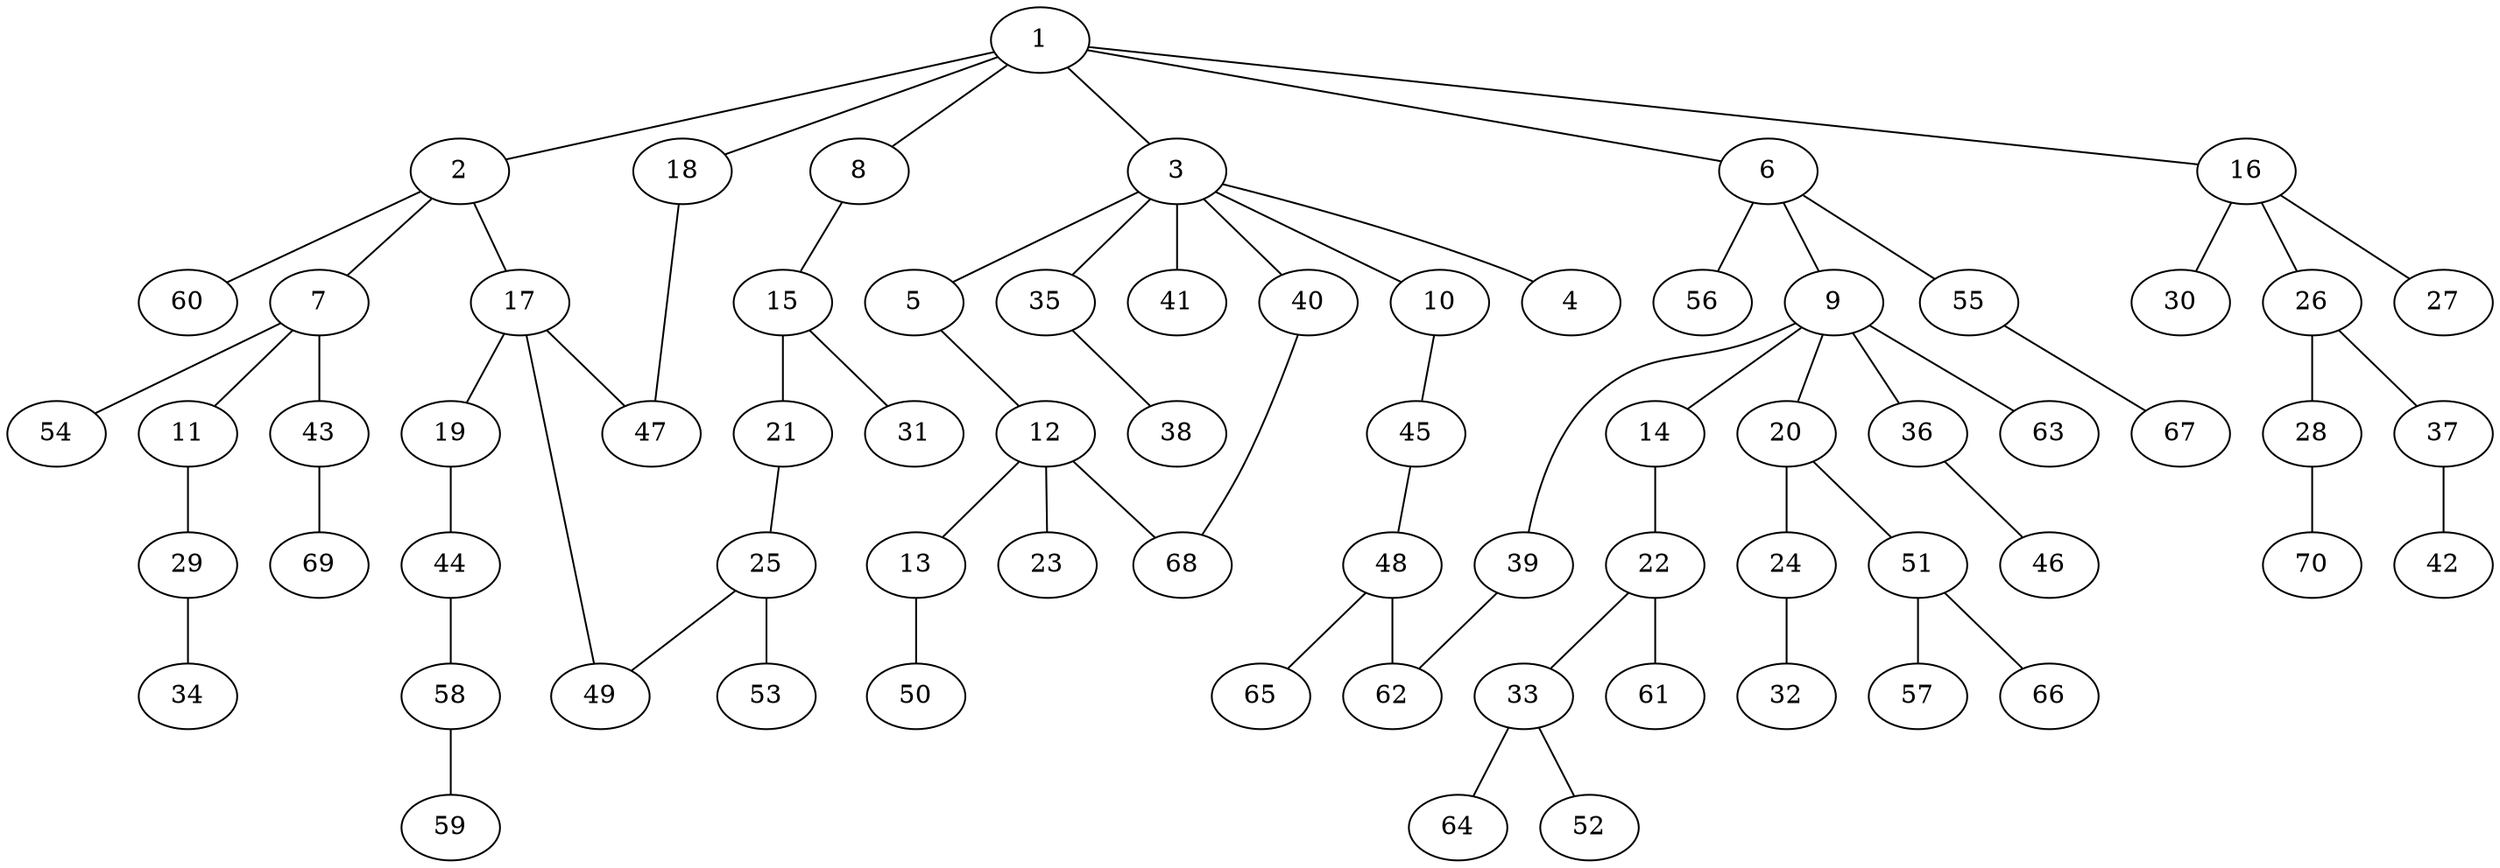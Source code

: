 graph graphname {1--2
1--3
1--6
1--8
1--16
1--18
2--7
2--17
2--60
3--4
3--5
3--10
3--35
3--40
3--41
5--12
6--9
6--55
6--56
7--11
7--43
7--54
8--15
9--14
9--20
9--36
9--39
9--63
10--45
11--29
12--13
12--23
12--68
13--50
14--22
15--21
15--31
16--26
16--27
16--30
17--19
17--47
17--49
18--47
19--44
20--24
20--51
21--25
22--33
22--61
24--32
25--49
25--53
26--28
26--37
28--70
29--34
33--52
33--64
35--38
36--46
37--42
39--62
40--68
43--69
44--58
45--48
48--62
48--65
51--57
51--66
55--67
58--59
}
